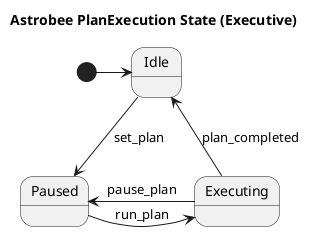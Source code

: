 @startuml

skinparam sameStateWidth true

title Astrobee PlanExecution State (Executive)

[*] -> Idle
Idle --> Paused : set_plan
Paused -> Executing : run_plan
Executing --> Idle : plan_completed
Executing -> Paused : pause_plan

@enduml
